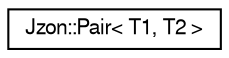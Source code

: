 digraph "Graphical Class Hierarchy"
{
  edge [fontname="FreeSans",fontsize="10",labelfontname="FreeSans",labelfontsize="10"];
  node [fontname="FreeSans",fontsize="10",shape=record];
  rankdir="LR";
  Node1 [label="Jzon::Pair\< T1, T2 \>",height=0.2,width=0.4,color="black", fillcolor="white", style="filled",URL="$structJzon_1_1Pair.html"];
}
